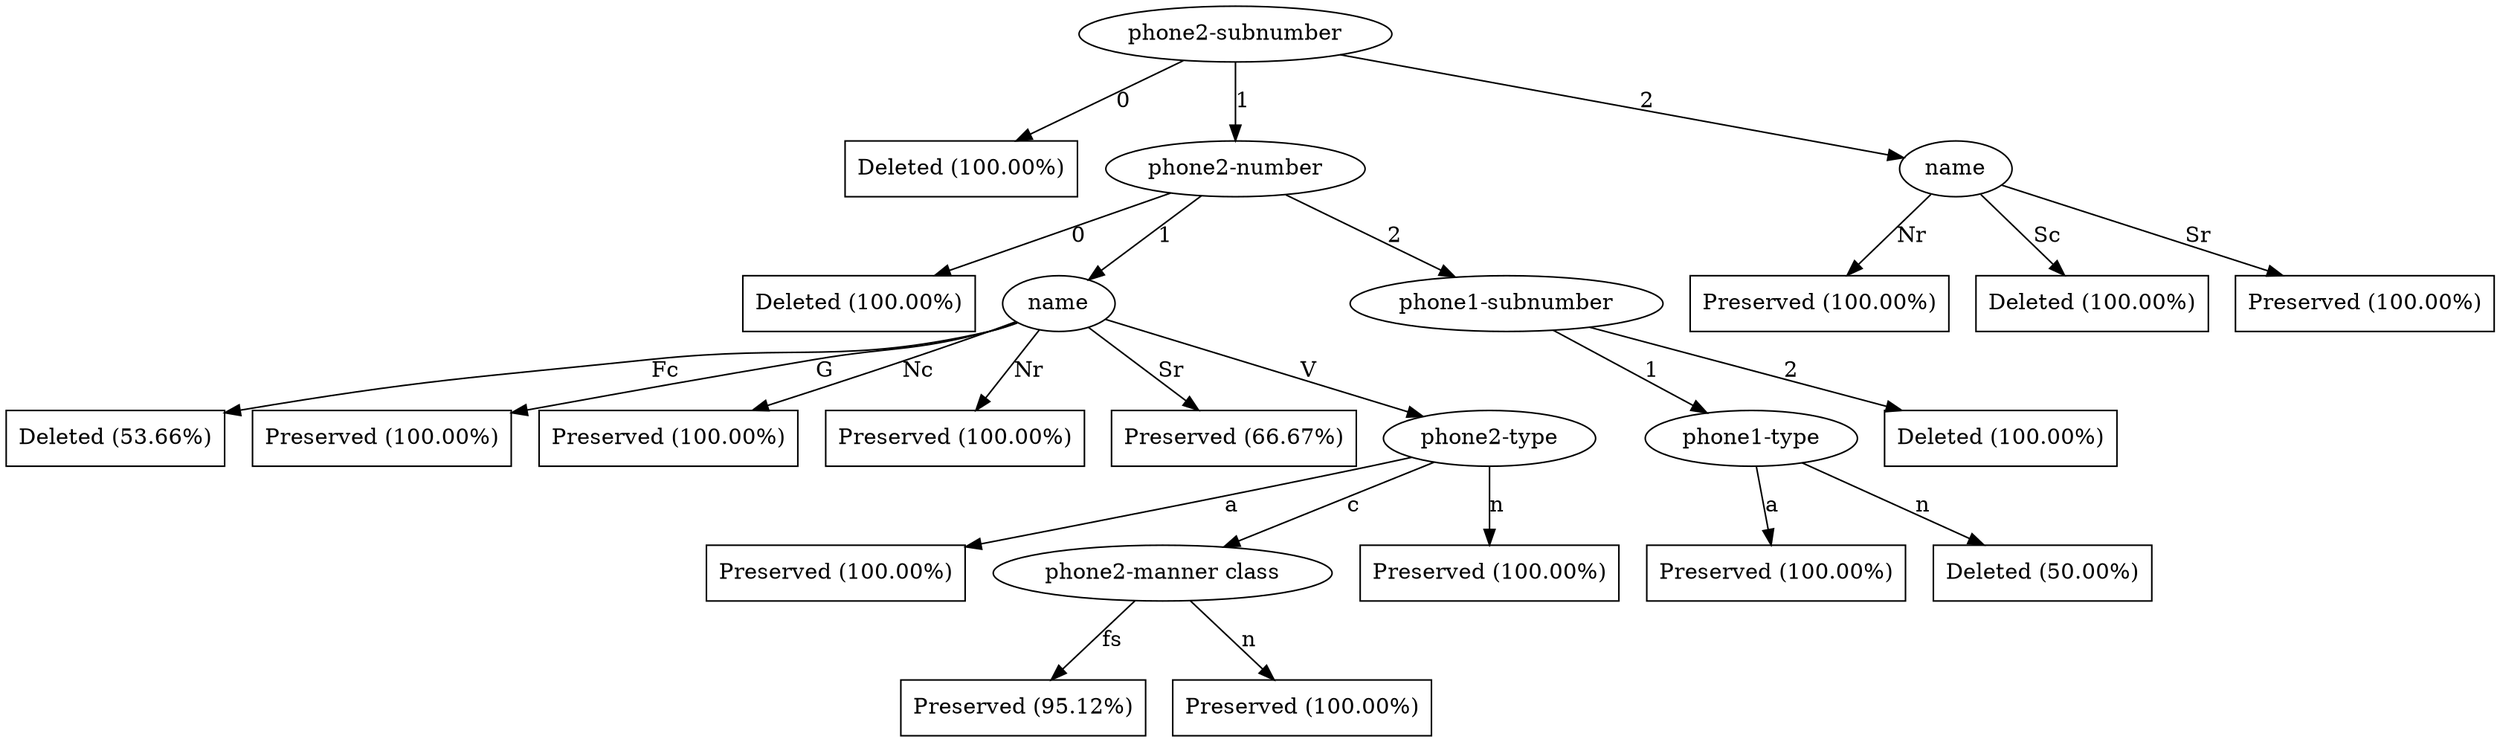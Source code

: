 digraph G {
"bg==" [ shape=ellipse label="phone2-subnumber"]
"bg==" -> "bi0w" [ label="0" ]
"bi0w" [ shape=box label="Deleted (100.00%)"]
"bg==" -> "bi0x" [ label="1" ]
"bi0x" [ shape=ellipse label="phone2-number"]
"bi0x" -> "bi0xLTA=" [ label="0" ]
"bi0xLTA=" [ shape=box label="Deleted (100.00%)"]
"bi0x" -> "bi0xLTE=" [ label="1" ]
"bi0xLTE=" [ shape=ellipse label="name"]
"bi0xLTE=" -> "bi0xLTEtMA==" [ label="Fc" ]
"bi0xLTEtMA==" [ shape=box label="Deleted (53.66%)"]
"bi0xLTE=" -> "bi0xLTEtMg==" [ label="G" ]
"bi0xLTEtMg==" [ shape=box label="Preserved (100.00%)"]
"bi0xLTE=" -> "bi0xLTEtMw==" [ label="Nc" ]
"bi0xLTEtMw==" [ shape=box label="Preserved (100.00%)"]
"bi0xLTE=" -> "bi0xLTEtNA==" [ label="Nr" ]
"bi0xLTEtNA==" [ shape=box label="Preserved (100.00%)"]
"bi0xLTE=" -> "bi0xLTEtNg==" [ label="Sr" ]
"bi0xLTEtNg==" [ shape=box label="Preserved (66.67%)"]
"bi0xLTE=" -> "bi0xLTEtNw==" [ label="V" ]
"bi0xLTEtNw==" [ shape=ellipse label="phone2-type"]
"bi0xLTEtNw==" -> "bi0xLTEtNy0x" [ label="a" ]
"bi0xLTEtNy0x" [ shape=box label="Preserved (100.00%)"]
"bi0xLTEtNw==" -> "bi0xLTEtNy0y" [ label="c" ]
"bi0xLTEtNy0y" [ shape=ellipse label="phone2-manner class"]
"bi0xLTEtNy0y" -> "bi0xLTEtNy0yLTM=" [ label="fs" ]
"bi0xLTEtNy0yLTM=" [ shape=box label="Preserved (95.12%)"]
"bi0xLTEtNy0y" -> "bi0xLTEtNy0yLTY=" [ label="n" ]
"bi0xLTEtNy0yLTY=" [ shape=box label="Preserved (100.00%)"]
"bi0xLTEtNw==" -> "bi0xLTEtNy0z" [ label="n" ]
"bi0xLTEtNy0z" [ shape=box label="Preserved (100.00%)"]
"bi0x" -> "bi0xLTI=" [ label="2" ]
"bi0xLTI=" [ shape=ellipse label="phone1-subnumber"]
"bi0xLTI=" -> "bi0xLTItMQ==" [ label="1" ]
"bi0xLTItMQ==" [ shape=ellipse label="phone1-type"]
"bi0xLTItMQ==" -> "bi0xLTItMS0w" [ label="a" ]
"bi0xLTItMS0w" [ shape=box label="Preserved (100.00%)"]
"bi0xLTItMQ==" -> "bi0xLTItMS0y" [ label="n" ]
"bi0xLTItMS0y" [ shape=box label="Deleted (50.00%)"]
"bi0xLTI=" -> "bi0xLTItMg==" [ label="2" ]
"bi0xLTItMg==" [ shape=box label="Deleted (100.00%)"]
"bg==" -> "bi0y" [ label="2" ]
"bi0y" [ shape=ellipse label="name"]
"bi0y" -> "bi0yLTQ=" [ label="Nr" ]
"bi0yLTQ=" [ shape=box label="Preserved (100.00%)"]
"bi0y" -> "bi0yLTU=" [ label="Sc" ]
"bi0yLTU=" [ shape=box label="Deleted (100.00%)"]
"bi0y" -> "bi0yLTY=" [ label="Sr" ]
"bi0yLTY=" [ shape=box label="Preserved (100.00%)"]
}
